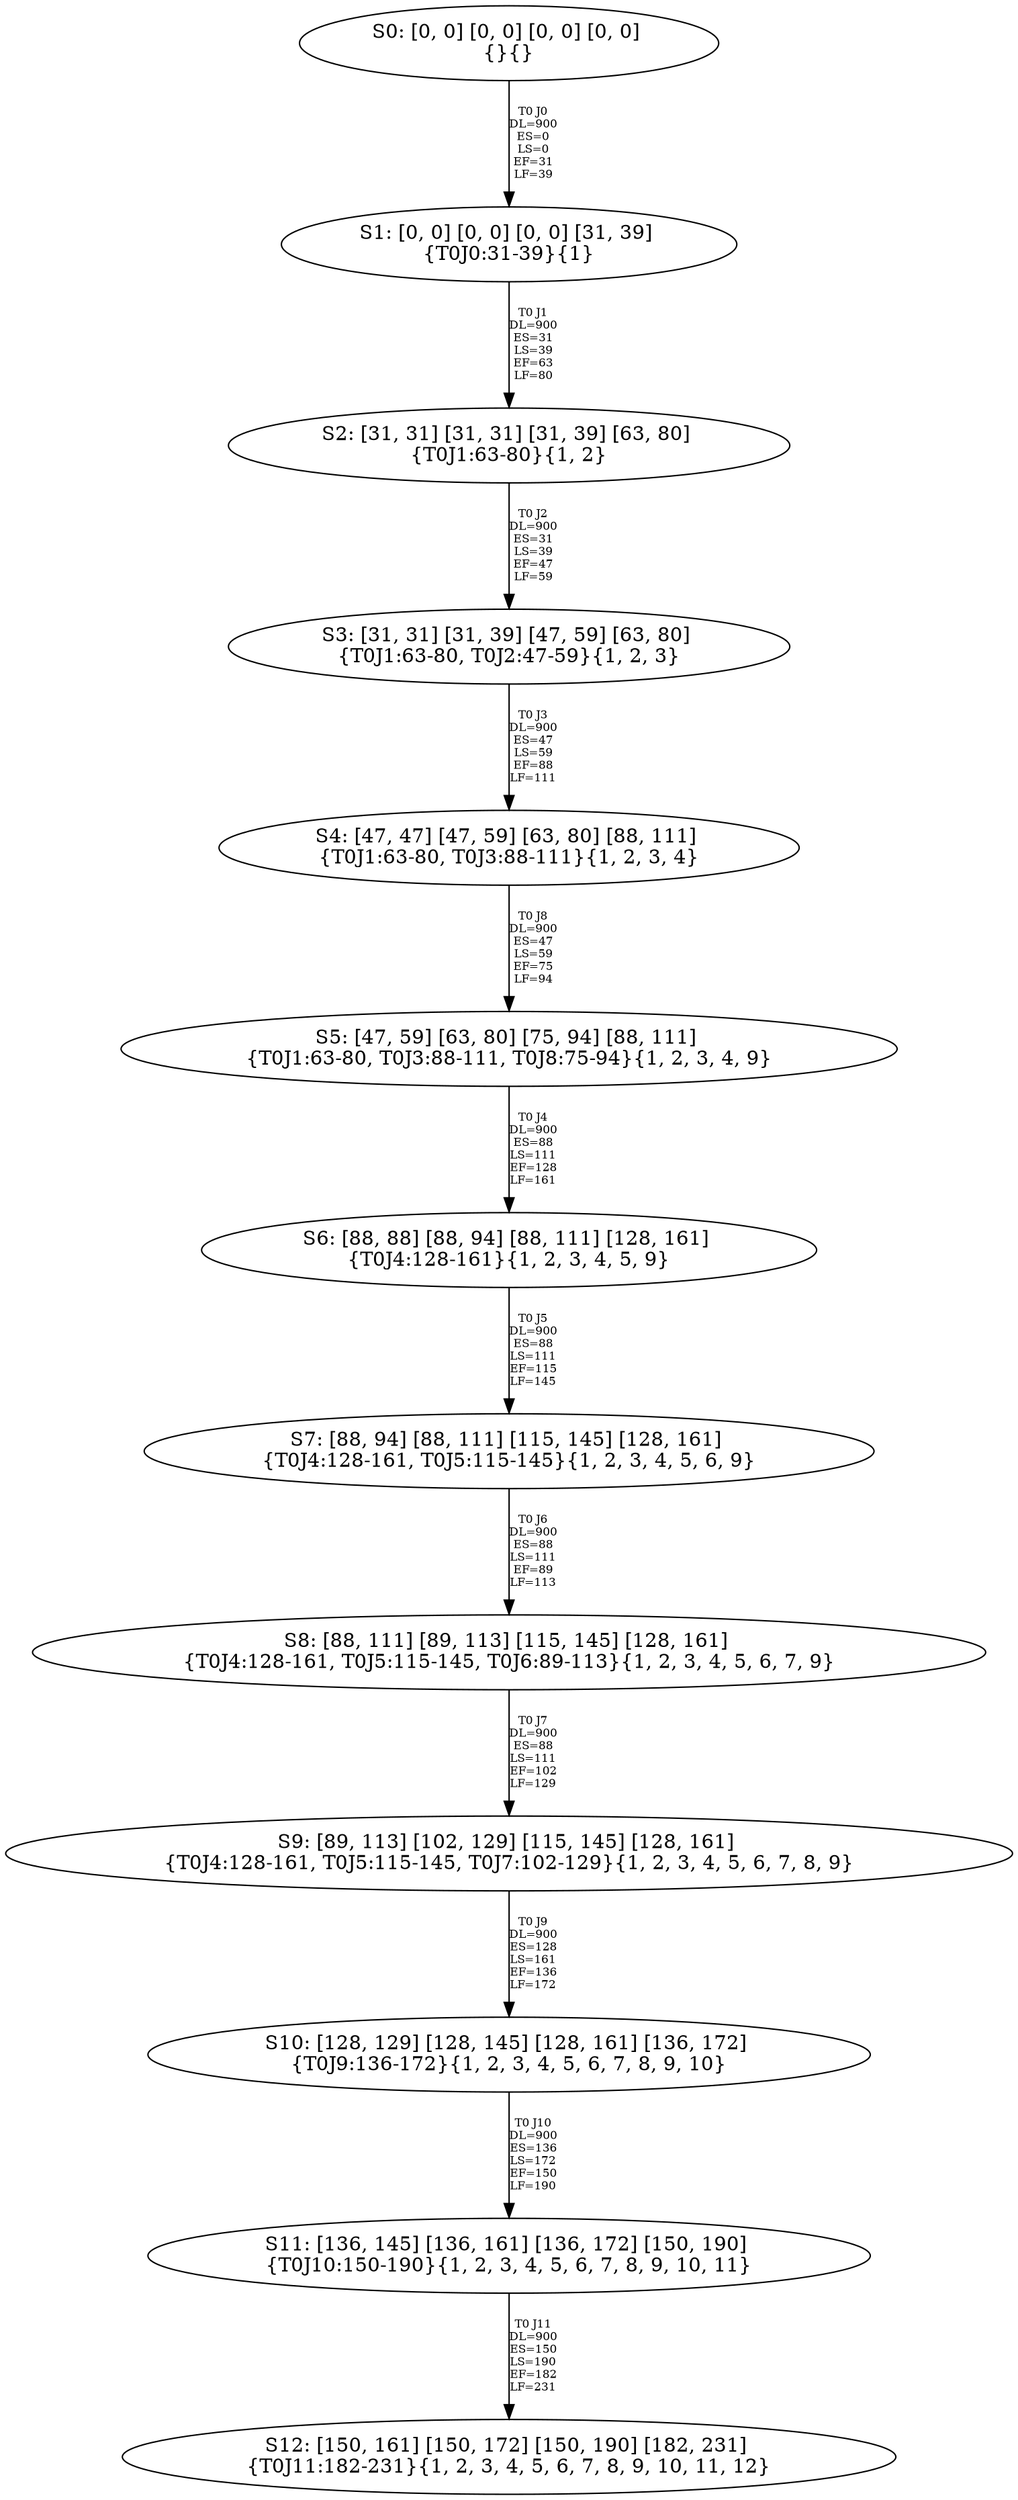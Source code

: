digraph {
	S0[label="S0: [0, 0] [0, 0] [0, 0] [0, 0] \n{}{}"];
	S1[label="S1: [0, 0] [0, 0] [0, 0] [31, 39] \n{T0J0:31-39}{1}"];
	S2[label="S2: [31, 31] [31, 31] [31, 39] [63, 80] \n{T0J1:63-80}{1, 2}"];
	S3[label="S3: [31, 31] [31, 39] [47, 59] [63, 80] \n{T0J1:63-80, T0J2:47-59}{1, 2, 3}"];
	S4[label="S4: [47, 47] [47, 59] [63, 80] [88, 111] \n{T0J1:63-80, T0J3:88-111}{1, 2, 3, 4}"];
	S5[label="S5: [47, 59] [63, 80] [75, 94] [88, 111] \n{T0J1:63-80, T0J3:88-111, T0J8:75-94}{1, 2, 3, 4, 9}"];
	S6[label="S6: [88, 88] [88, 94] [88, 111] [128, 161] \n{T0J4:128-161}{1, 2, 3, 4, 5, 9}"];
	S7[label="S7: [88, 94] [88, 111] [115, 145] [128, 161] \n{T0J4:128-161, T0J5:115-145}{1, 2, 3, 4, 5, 6, 9}"];
	S8[label="S8: [88, 111] [89, 113] [115, 145] [128, 161] \n{T0J4:128-161, T0J5:115-145, T0J6:89-113}{1, 2, 3, 4, 5, 6, 7, 9}"];
	S9[label="S9: [89, 113] [102, 129] [115, 145] [128, 161] \n{T0J4:128-161, T0J5:115-145, T0J7:102-129}{1, 2, 3, 4, 5, 6, 7, 8, 9}"];
	S10[label="S10: [128, 129] [128, 145] [128, 161] [136, 172] \n{T0J9:136-172}{1, 2, 3, 4, 5, 6, 7, 8, 9, 10}"];
	S11[label="S11: [136, 145] [136, 161] [136, 172] [150, 190] \n{T0J10:150-190}{1, 2, 3, 4, 5, 6, 7, 8, 9, 10, 11}"];
	S12[label="S12: [150, 161] [150, 172] [150, 190] [182, 231] \n{T0J11:182-231}{1, 2, 3, 4, 5, 6, 7, 8, 9, 10, 11, 12}"];
	S0 -> S1[label="T0 J0\nDL=900\nES=0\nLS=0\nEF=31\nLF=39",fontsize=8];
	S1 -> S2[label="T0 J1\nDL=900\nES=31\nLS=39\nEF=63\nLF=80",fontsize=8];
	S2 -> S3[label="T0 J2\nDL=900\nES=31\nLS=39\nEF=47\nLF=59",fontsize=8];
	S3 -> S4[label="T0 J3\nDL=900\nES=47\nLS=59\nEF=88\nLF=111",fontsize=8];
	S4 -> S5[label="T0 J8\nDL=900\nES=47\nLS=59\nEF=75\nLF=94",fontsize=8];
	S5 -> S6[label="T0 J4\nDL=900\nES=88\nLS=111\nEF=128\nLF=161",fontsize=8];
	S6 -> S7[label="T0 J5\nDL=900\nES=88\nLS=111\nEF=115\nLF=145",fontsize=8];
	S7 -> S8[label="T0 J6\nDL=900\nES=88\nLS=111\nEF=89\nLF=113",fontsize=8];
	S8 -> S9[label="T0 J7\nDL=900\nES=88\nLS=111\nEF=102\nLF=129",fontsize=8];
	S9 -> S10[label="T0 J9\nDL=900\nES=128\nLS=161\nEF=136\nLF=172",fontsize=8];
	S10 -> S11[label="T0 J10\nDL=900\nES=136\nLS=172\nEF=150\nLF=190",fontsize=8];
	S11 -> S12[label="T0 J11\nDL=900\nES=150\nLS=190\nEF=182\nLF=231",fontsize=8];
}

